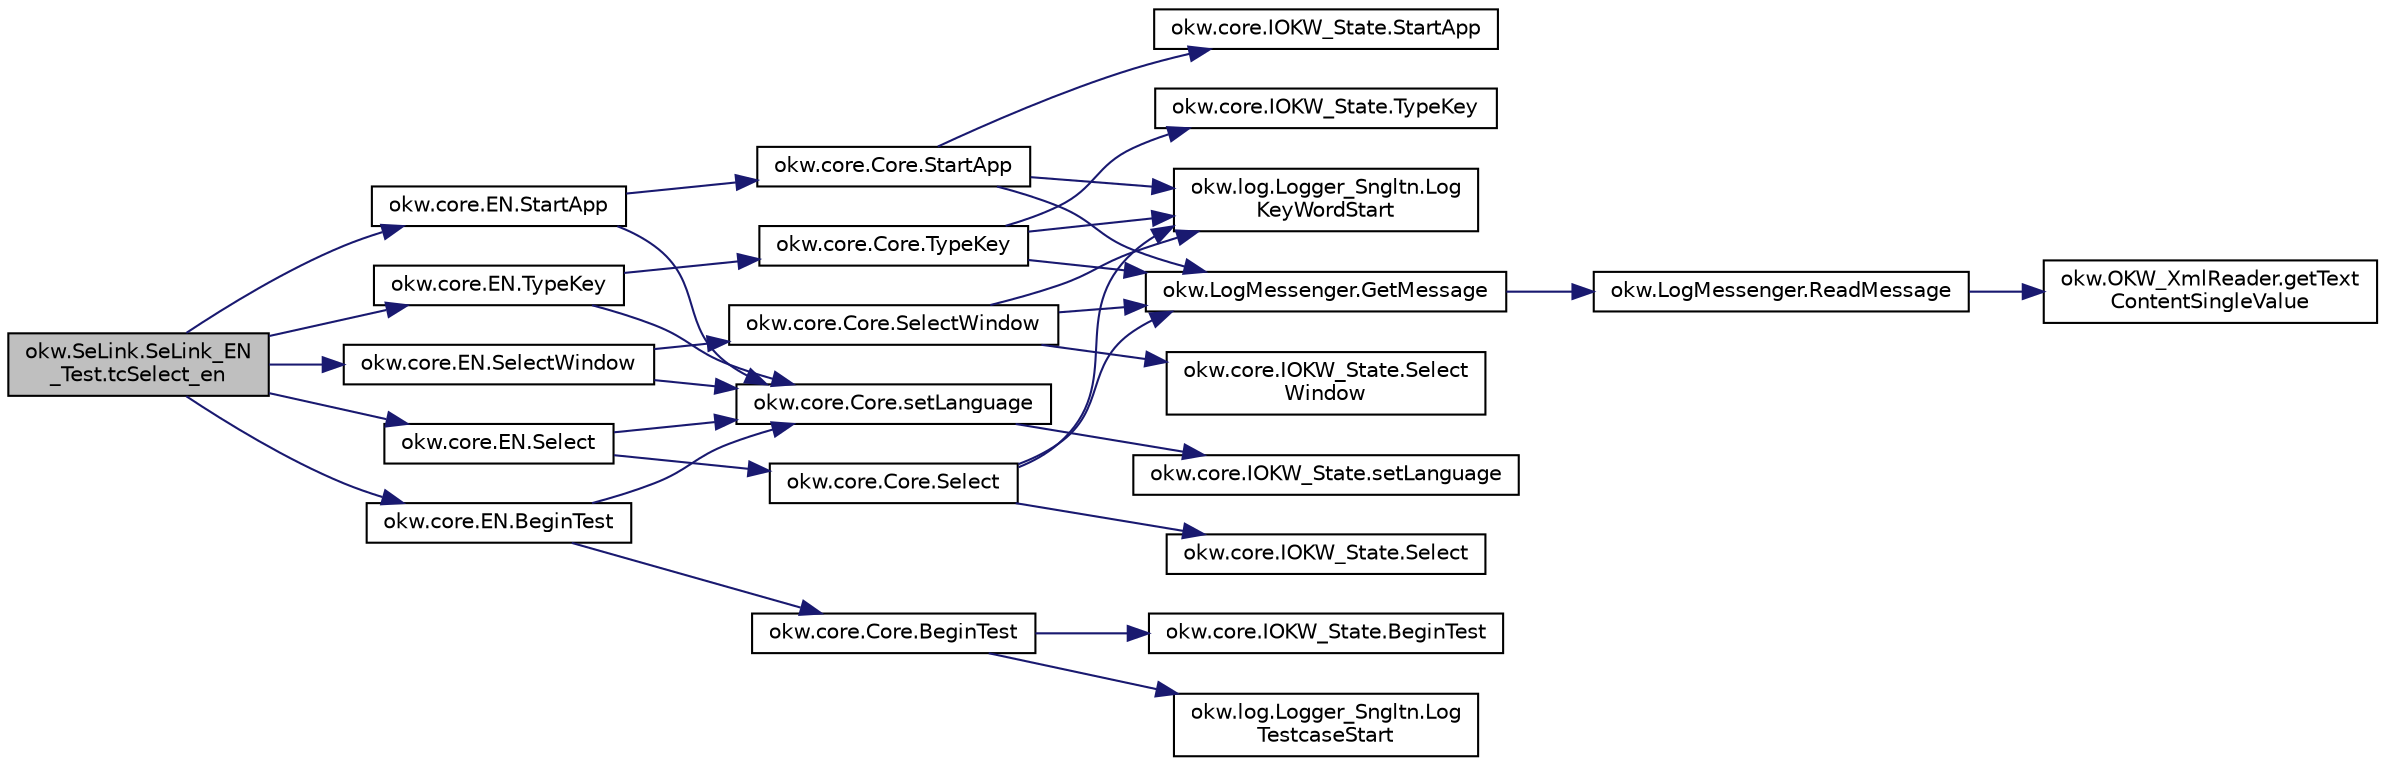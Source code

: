 digraph "okw.SeLink.SeLink_EN_Test.tcSelect_en"
{
 // INTERACTIVE_SVG=YES
 // LATEX_PDF_SIZE
  edge [fontname="Helvetica",fontsize="10",labelfontname="Helvetica",labelfontsize="10"];
  node [fontname="Helvetica",fontsize="10",shape=record];
  rankdir="LR";
  Node222 [label="okw.SeLink.SeLink_EN\l_Test.tcSelect_en",height=0.2,width=0.4,color="black", fillcolor="grey75", style="filled", fontcolor="black",tooltip="Prüft ob die Select die Ausnahme OKWFrameObjectMethodNotImplemented auslöst."];
  Node222 -> Node223 [color="midnightblue",fontsize="10",style="solid",fontname="Helvetica"];
  Node223 [label="okw.core.EN.BeginTest",height=0.2,width=0.4,color="black", fillcolor="white", style="filled",URL="$classokw_1_1core_1_1_e_n.html#aef613b0a3e6bb8a9623984db145cae69",tooltip="Markiert den Anfang eines neuen Testfalls."];
  Node223 -> Node224 [color="midnightblue",fontsize="10",style="solid",fontname="Helvetica"];
  Node224 [label="okw.core.Core.setLanguage",height=0.2,width=0.4,color="black", fillcolor="white", style="filled",URL="$classokw_1_1core_1_1_core.html#ab4e0f723d27cb11c944ec4c82c426100",tooltip="Setzt die Sprache auf den gegebenen wert Language."];
  Node224 -> Node225 [color="midnightblue",fontsize="10",style="solid",fontname="Helvetica"];
  Node225 [label="okw.core.IOKW_State.setLanguage",height=0.2,width=0.4,color="black", fillcolor="white", style="filled",URL="$interfaceokw_1_1core_1_1_i_o_k_w___state.html#a866baa0bde08a47418f54d63bdb56097",tooltip="Interne Methode zum setzen der Sprache für die sprachabhängigen Ausgaben der Dokumentation (Log)."];
  Node223 -> Node226 [color="midnightblue",fontsize="10",style="solid",fontname="Helvetica"];
  Node226 [label="okw.core.Core.BeginTest",height=0.2,width=0.4,color="black", fillcolor="white", style="filled",URL="$classokw_1_1core_1_1_core.html#acfefe92468c9eb9e951846372726c4d8",tooltip="Markiert den Anfang eines neuen Testfalls."];
  Node226 -> Node227 [color="midnightblue",fontsize="10",style="solid",fontname="Helvetica"];
  Node227 [label="okw.log.Logger_Sngltn.Log\lTestcaseStart",height=0.2,width=0.4,color="black", fillcolor="white", style="filled",URL="$classokw_1_1log_1_1_logger___sngltn.html#a60f4ad59db847ae61df928f9920f3deb",tooltip="Ausgabe des Testfalls."];
  Node226 -> Node228 [color="midnightblue",fontsize="10",style="solid",fontname="Helvetica"];
  Node228 [label="okw.core.IOKW_State.BeginTest",height=0.2,width=0.4,color="black", fillcolor="white", style="filled",URL="$interfaceokw_1_1core_1_1_i_o_k_w___state.html#ae5480ddb1fc37eade5d899d335bc4b13",tooltip="Markiert den Anfang eines neuen Testfalls."];
  Node222 -> Node229 [color="midnightblue",fontsize="10",style="solid",fontname="Helvetica"];
  Node229 [label="okw.core.EN.StartApp",height=0.2,width=0.4,color="black", fillcolor="white", style="filled",URL="$classokw_1_1core_1_1_e_n.html#aaa7465ee7f135c724668d8b22dc2219f",tooltip="Startet die gegebene Anwendung."];
  Node229 -> Node224 [color="midnightblue",fontsize="10",style="solid",fontname="Helvetica"];
  Node229 -> Node230 [color="midnightblue",fontsize="10",style="solid",fontname="Helvetica"];
  Node230 [label="okw.core.Core.StartApp",height=0.2,width=0.4,color="black", fillcolor="white", style="filled",URL="$classokw_1_1core_1_1_core.html#ac20a22275b6aea1c4e551dce1fd0c1e9",tooltip="Startet die gegebene Anwendung."];
  Node230 -> Node231 [color="midnightblue",fontsize="10",style="solid",fontname="Helvetica"];
  Node231 [label="okw.log.Logger_Sngltn.Log\lKeyWordStart",height=0.2,width=0.4,color="black", fillcolor="white", style="filled",URL="$classokw_1_1log_1_1_logger___sngltn.html#a70ec25e200e00ecefc544e8fd371d2ef",tooltip="Ausgabe eines Schlüsselwortes."];
  Node230 -> Node232 [color="midnightblue",fontsize="10",style="solid",fontname="Helvetica"];
  Node232 [label="okw.LogMessenger.GetMessage",height=0.2,width=0.4,color="black", fillcolor="white", style="filled",URL="$classokw_1_1_log_messenger.html#af225d1f037d47b3b085175c09d78bdd2",tooltip="Holt die Log-Meldung für MethodeNmae/Textkey ohne weitere Parameter."];
  Node232 -> Node233 [color="midnightblue",fontsize="10",style="solid",fontname="Helvetica"];
  Node233 [label="okw.LogMessenger.ReadMessage",height=0.2,width=0.4,color="black", fillcolor="white", style="filled",URL="$classokw_1_1_log_messenger.html#a530cd6ab82ec82a04206a2e976ec06e3",tooltip="Interne Kernfunktion holt die Log-Meldung mit Platzhaltern aus der XML-Datei."];
  Node233 -> Node234 [color="midnightblue",fontsize="10",style="solid",fontname="Helvetica"];
  Node234 [label="okw.OKW_XmlReader.getText\lContentSingleValue",height=0.2,width=0.4,color="black", fillcolor="white", style="filled",URL="$classokw_1_1_o_k_w___xml_reader.html#ab920b5335a2e1429c14cc5f8e79f39eb",tooltip="Lies den TextContent eines Tag."];
  Node230 -> Node235 [color="midnightblue",fontsize="10",style="solid",fontname="Helvetica"];
  Node235 [label="okw.core.IOKW_State.StartApp",height=0.2,width=0.4,color="black", fillcolor="white", style="filled",URL="$interfaceokw_1_1core_1_1_i_o_k_w___state.html#a0ec9b7c60041061f1b01d85b703a27a8",tooltip="Startet die gegebene Anwendung."];
  Node222 -> Node236 [color="midnightblue",fontsize="10",style="solid",fontname="Helvetica"];
  Node236 [label="okw.core.EN.TypeKey",height=0.2,width=0.4,color="black", fillcolor="white", style="filled",URL="$classokw_1_1core_1_1_e_n.html#ae24d951e607b9b82af4f3b80e71285b9",tooltip="Tastatureingaben von Daten in das aktive Fensterobjekt."];
  Node236 -> Node224 [color="midnightblue",fontsize="10",style="solid",fontname="Helvetica"];
  Node236 -> Node237 [color="midnightblue",fontsize="10",style="solid",fontname="Helvetica"];
  Node237 [label="okw.core.Core.TypeKey",height=0.2,width=0.4,color="black", fillcolor="white", style="filled",URL="$classokw_1_1core_1_1_core.html#ad09bf3a237b88913dbe9ebc228db1cf3",tooltip="Tastatureingaben von Daten in das aktive Fensterobjekt."];
  Node237 -> Node231 [color="midnightblue",fontsize="10",style="solid",fontname="Helvetica"];
  Node237 -> Node232 [color="midnightblue",fontsize="10",style="solid",fontname="Helvetica"];
  Node237 -> Node238 [color="midnightblue",fontsize="10",style="solid",fontname="Helvetica"];
  Node238 [label="okw.core.IOKW_State.TypeKey",height=0.2,width=0.4,color="black", fillcolor="white", style="filled",URL="$interfaceokw_1_1core_1_1_i_o_k_w___state.html#a0466b45ed636074a1b6cd52de6b5fdd6",tooltip="Tastatureingaben von Daten in das aktive Fensterobjekt."];
  Node222 -> Node239 [color="midnightblue",fontsize="10",style="solid",fontname="Helvetica"];
  Node239 [label="okw.core.EN.SelectWindow",height=0.2,width=0.4,color="black", fillcolor="white", style="filled",URL="$classokw_1_1core_1_1_e_n.html#a2b61c2b39a9cfdbdfd25fe0e3d43785b",tooltip="Setzt den Kontext auf das gegebene Fenster."];
  Node239 -> Node224 [color="midnightblue",fontsize="10",style="solid",fontname="Helvetica"];
  Node239 -> Node240 [color="midnightblue",fontsize="10",style="solid",fontname="Helvetica"];
  Node240 [label="okw.core.Core.SelectWindow",height=0.2,width=0.4,color="black", fillcolor="white", style="filled",URL="$classokw_1_1core_1_1_core.html#a6a68660eb5e34965522896e2a5c48314",tooltip="Setzt den Kontext auf das gegebene Fenster."];
  Node240 -> Node231 [color="midnightblue",fontsize="10",style="solid",fontname="Helvetica"];
  Node240 -> Node232 [color="midnightblue",fontsize="10",style="solid",fontname="Helvetica"];
  Node240 -> Node241 [color="midnightblue",fontsize="10",style="solid",fontname="Helvetica"];
  Node241 [label="okw.core.IOKW_State.Select\lWindow",height=0.2,width=0.4,color="black", fillcolor="white", style="filled",URL="$interfaceokw_1_1core_1_1_i_o_k_w___state.html#ad4fc9610ed5b1176590a45b55e6ac7f0",tooltip="Setzt den Kontext auf das gegebene Fenster."];
  Node222 -> Node242 [color="midnightblue",fontsize="10",style="solid",fontname="Helvetica"];
  Node242 [label="okw.core.EN.Select",height=0.2,width=0.4,color="black", fillcolor="white", style="filled",URL="$classokw_1_1core_1_1_e_n.html#a3214b395b88cde7b880c3992c9c05763",tooltip="Auswahl aller Zeilen einer Liste/Tabelle, welche die gegebenen Daten enthalten."];
  Node242 -> Node224 [color="midnightblue",fontsize="10",style="solid",fontname="Helvetica"];
  Node242 -> Node243 [color="midnightblue",fontsize="10",style="solid",fontname="Helvetica"];
  Node243 [label="okw.core.Core.Select",height=0.2,width=0.4,color="black", fillcolor="white", style="filled",URL="$classokw_1_1core_1_1_core.html#af118e712145af544f4045c3bf636311b",tooltip="Auswahl aller Zeilen einer Liste/Tabelle, welche die gegebenen Daten enthalten."];
  Node243 -> Node231 [color="midnightblue",fontsize="10",style="solid",fontname="Helvetica"];
  Node243 -> Node232 [color="midnightblue",fontsize="10",style="solid",fontname="Helvetica"];
  Node243 -> Node244 [color="midnightblue",fontsize="10",style="solid",fontname="Helvetica"];
  Node244 [label="okw.core.IOKW_State.Select",height=0.2,width=0.4,color="black", fillcolor="white", style="filled",URL="$interfaceokw_1_1core_1_1_i_o_k_w___state.html#afab26cbca470df57025e32b4332328cf",tooltip="Auswahl aller Zeilen einer Liste/Tabelle, welche die gegebenen Daten enthalten."];
}
